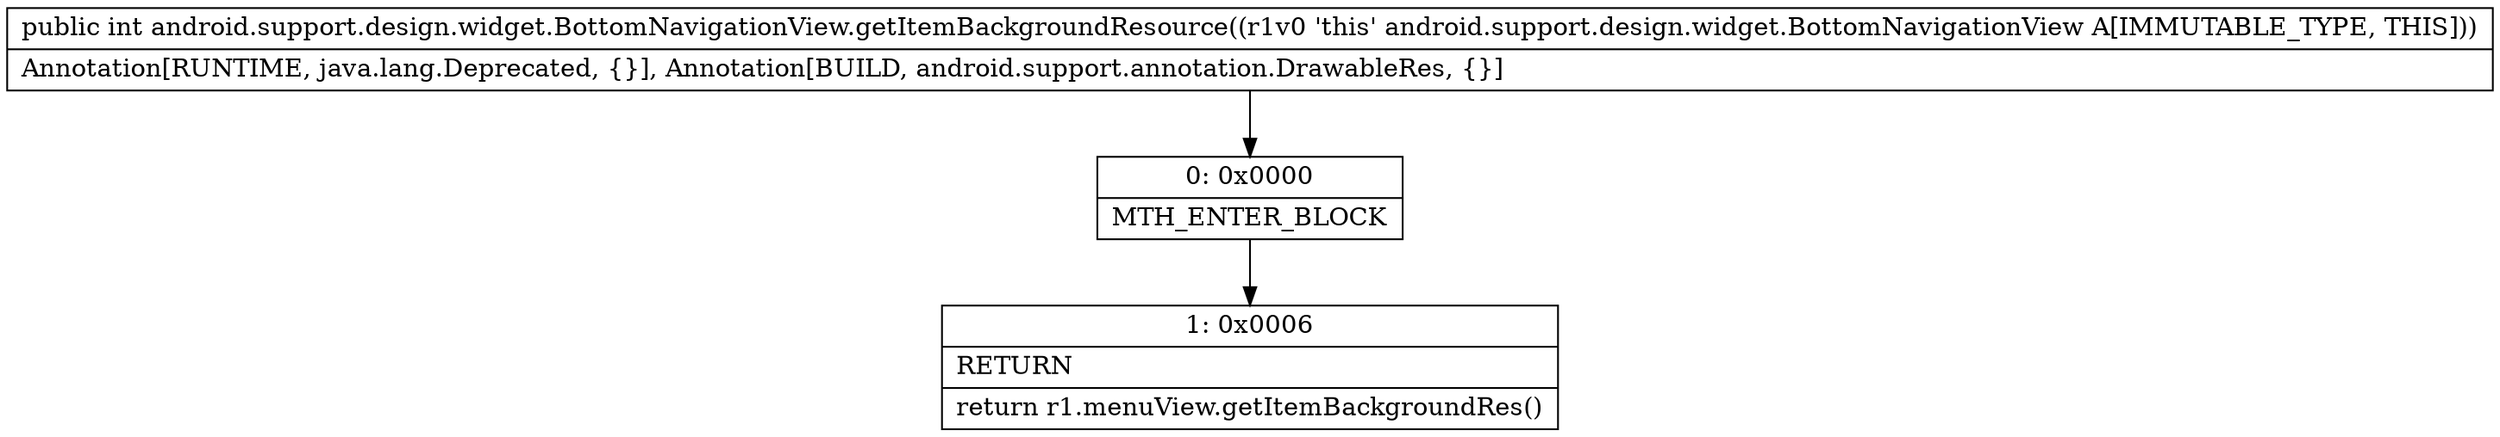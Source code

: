 digraph "CFG forandroid.support.design.widget.BottomNavigationView.getItemBackgroundResource()I" {
Node_0 [shape=record,label="{0\:\ 0x0000|MTH_ENTER_BLOCK\l}"];
Node_1 [shape=record,label="{1\:\ 0x0006|RETURN\l|return r1.menuView.getItemBackgroundRes()\l}"];
MethodNode[shape=record,label="{public int android.support.design.widget.BottomNavigationView.getItemBackgroundResource((r1v0 'this' android.support.design.widget.BottomNavigationView A[IMMUTABLE_TYPE, THIS]))  | Annotation[RUNTIME, java.lang.Deprecated, \{\}], Annotation[BUILD, android.support.annotation.DrawableRes, \{\}]\l}"];
MethodNode -> Node_0;
Node_0 -> Node_1;
}

